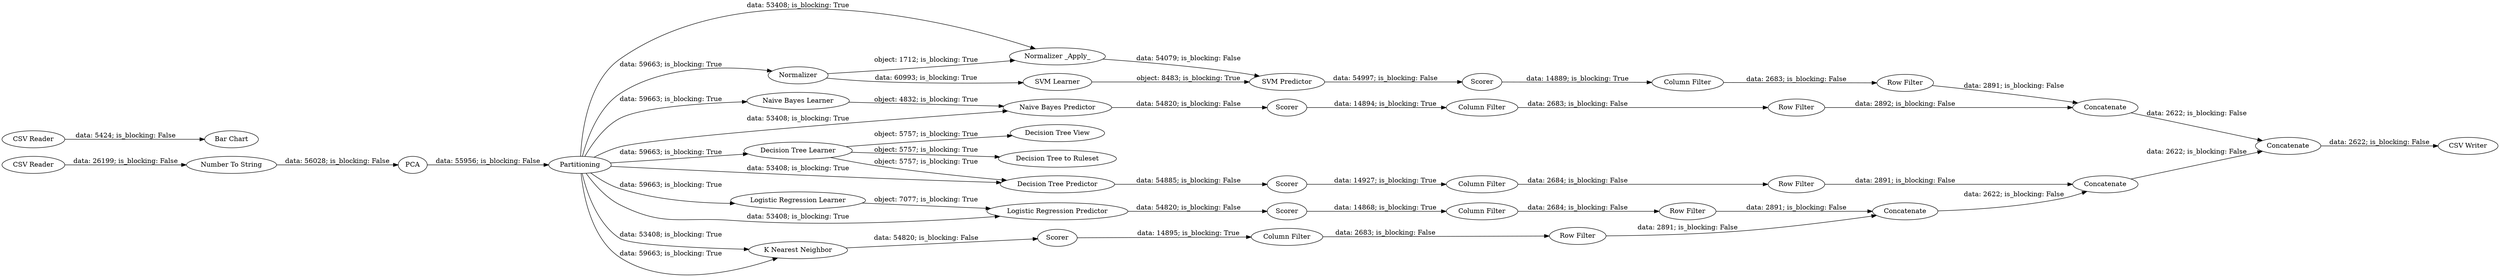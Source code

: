 digraph {
	"-6368541089376015815_33" [label="Row Filter"]
	"-6368541089376015815_31" [label="Row Filter"]
	"-6368541089376015815_18" [label="Logistic Regression Learner"]
	"-6368541089376015815_34" [label="Column Filter"]
	"-6368541089376015815_38" [label=Concatenate]
	"-6368541089376015815_22" [label="Decision Tree View"]
	"-6368541089376015815_7" [label="Normalizer _Apply_"]
	"-6368541089376015815_41" [label=Concatenate]
	"-6368541089376015815_36" [label="Column Filter"]
	"-6368541089376015815_1" [label="CSV Reader"]
	"-6368541089376015815_13" [label="Naive Bayes Learner"]
	"-6368541089376015815_16" [label="K Nearest Neighbor"]
	"-6368541089376015815_20" [label=Scorer]
	"-6368541089376015815_26" [label="Column Filter"]
	"-6368541089376015815_35" [label="Row Filter"]
	"-6368541089376015815_9" [label="SVM Predictor"]
	"-6368541089376015815_44" [label="CSV Reader"]
	"-6368541089376015815_37" [label="Row Filter"]
	"-6368541089376015815_21" [label="Decision Tree Learner"]
	"-6368541089376015815_40" [label=Concatenate]
	"-6368541089376015815_6" [label=Partitioning]
	"-6368541089376015815_24" [label="Decision Tree to Ruleset"]
	"-6368541089376015815_15" [label=Scorer]
	"-6368541089376015815_30" [label="Row Filter"]
	"-6368541089376015815_39" [label=Concatenate]
	"-6368541089376015815_12" [label="Number To String"]
	"-6368541089376015815_10" [label=Scorer]
	"-6368541089376015815_19" [label="Logistic Regression Predictor"]
	"-6368541089376015815_17" [label=Scorer]
	"-6368541089376015815_14" [label="Naive Bayes Predictor"]
	"-6368541089376015815_3" [label=Normalizer]
	"-6368541089376015815_23" [label="Decision Tree Predictor"]
	"-6368541089376015815_32" [label="Column Filter"]
	"-6368541089376015815_43" [label="CSV Writer"]
	"-6368541089376015815_25" [label=Scorer]
	"-6368541089376015815_8" [label="SVM Learner"]
	"-6368541089376015815_29" [label="Column Filter"]
	"-6368541089376015815_11" [label=PCA]
	"-6368541089376015815_42" [label="Bar Chart"]
	"-6368541089376015815_39" -> "-6368541089376015815_40" [label="data: 2622; is_blocking: False"]
	"-6368541089376015815_16" -> "-6368541089376015815_17" [label="data: 54820; is_blocking: False"]
	"-6368541089376015815_6" -> "-6368541089376015815_19" [label="data: 53408; is_blocking: True"]
	"-6368541089376015815_35" -> "-6368541089376015815_39" [label="data: 2891; is_blocking: False"]
	"-6368541089376015815_6" -> "-6368541089376015815_16" [label="data: 53408; is_blocking: True"]
	"-6368541089376015815_18" -> "-6368541089376015815_19" [label="object: 7077; is_blocking: True"]
	"-6368541089376015815_23" -> "-6368541089376015815_25" [label="data: 54885; is_blocking: False"]
	"-6368541089376015815_3" -> "-6368541089376015815_7" [label="object: 1712; is_blocking: True"]
	"-6368541089376015815_17" -> "-6368541089376015815_32" [label="data: 14895; is_blocking: True"]
	"-6368541089376015815_30" -> "-6368541089376015815_38" [label="data: 2892; is_blocking: False"]
	"-6368541089376015815_32" -> "-6368541089376015815_33" [label="data: 2683; is_blocking: False"]
	"-6368541089376015815_12" -> "-6368541089376015815_11" [label="data: 56028; is_blocking: False"]
	"-6368541089376015815_38" -> "-6368541089376015815_41" [label="data: 2622; is_blocking: False"]
	"-6368541089376015815_7" -> "-6368541089376015815_9" [label="data: 54079; is_blocking: False"]
	"-6368541089376015815_21" -> "-6368541089376015815_22" [label="object: 5757; is_blocking: True"]
	"-6368541089376015815_8" -> "-6368541089376015815_9" [label="object: 8483; is_blocking: True"]
	"-6368541089376015815_41" -> "-6368541089376015815_43" [label="data: 2622; is_blocking: False"]
	"-6368541089376015815_6" -> "-6368541089376015815_7" [label="data: 53408; is_blocking: True"]
	"-6368541089376015815_21" -> "-6368541089376015815_24" [label="object: 5757; is_blocking: True"]
	"-6368541089376015815_20" -> "-6368541089376015815_34" [label="data: 14868; is_blocking: True"]
	"-6368541089376015815_6" -> "-6368541089376015815_16" [label="data: 59663; is_blocking: True"]
	"-6368541089376015815_25" -> "-6368541089376015815_36" [label="data: 14927; is_blocking: True"]
	"-6368541089376015815_6" -> "-6368541089376015815_23" [label="data: 53408; is_blocking: True"]
	"-6368541089376015815_37" -> "-6368541089376015815_40" [label="data: 2891; is_blocking: False"]
	"-6368541089376015815_33" -> "-6368541089376015815_39" [label="data: 2891; is_blocking: False"]
	"-6368541089376015815_14" -> "-6368541089376015815_15" [label="data: 54820; is_blocking: False"]
	"-6368541089376015815_21" -> "-6368541089376015815_23" [label="object: 5757; is_blocking: True"]
	"-6368541089376015815_13" -> "-6368541089376015815_14" [label="object: 4832; is_blocking: True"]
	"-6368541089376015815_10" -> "-6368541089376015815_26" [label="data: 14889; is_blocking: True"]
	"-6368541089376015815_44" -> "-6368541089376015815_42" [label="data: 5424; is_blocking: False"]
	"-6368541089376015815_6" -> "-6368541089376015815_21" [label="data: 59663; is_blocking: True"]
	"-6368541089376015815_6" -> "-6368541089376015815_14" [label="data: 53408; is_blocking: True"]
	"-6368541089376015815_6" -> "-6368541089376015815_13" [label="data: 59663; is_blocking: True"]
	"-6368541089376015815_40" -> "-6368541089376015815_41" [label="data: 2622; is_blocking: False"]
	"-6368541089376015815_1" -> "-6368541089376015815_12" [label="data: 26199; is_blocking: False"]
	"-6368541089376015815_29" -> "-6368541089376015815_30" [label="data: 2683; is_blocking: False"]
	"-6368541089376015815_9" -> "-6368541089376015815_10" [label="data: 54997; is_blocking: False"]
	"-6368541089376015815_26" -> "-6368541089376015815_31" [label="data: 2683; is_blocking: False"]
	"-6368541089376015815_34" -> "-6368541089376015815_35" [label="data: 2684; is_blocking: False"]
	"-6368541089376015815_11" -> "-6368541089376015815_6" [label="data: 55956; is_blocking: False"]
	"-6368541089376015815_31" -> "-6368541089376015815_38" [label="data: 2891; is_blocking: False"]
	"-6368541089376015815_3" -> "-6368541089376015815_8" [label="data: 60993; is_blocking: True"]
	"-6368541089376015815_6" -> "-6368541089376015815_18" [label="data: 59663; is_blocking: True"]
	"-6368541089376015815_36" -> "-6368541089376015815_37" [label="data: 2684; is_blocking: False"]
	"-6368541089376015815_6" -> "-6368541089376015815_3" [label="data: 59663; is_blocking: True"]
	"-6368541089376015815_15" -> "-6368541089376015815_29" [label="data: 14894; is_blocking: True"]
	"-6368541089376015815_19" -> "-6368541089376015815_20" [label="data: 54820; is_blocking: False"]
	rankdir=LR
}
